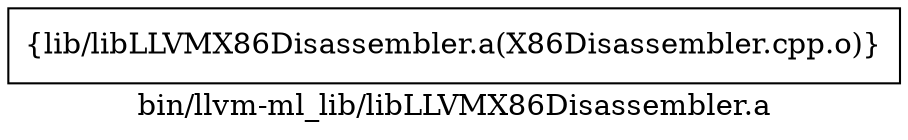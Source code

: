 digraph "bin/llvm-ml_lib/libLLVMX86Disassembler.a" {
	label="bin/llvm-ml_lib/libLLVMX86Disassembler.a";
	rankdir=LR;

	Node0x55c2290913e8 [shape=record,shape=box,group=0,label="{lib/libLLVMX86Disassembler.a(X86Disassembler.cpp.o)}"];
}
